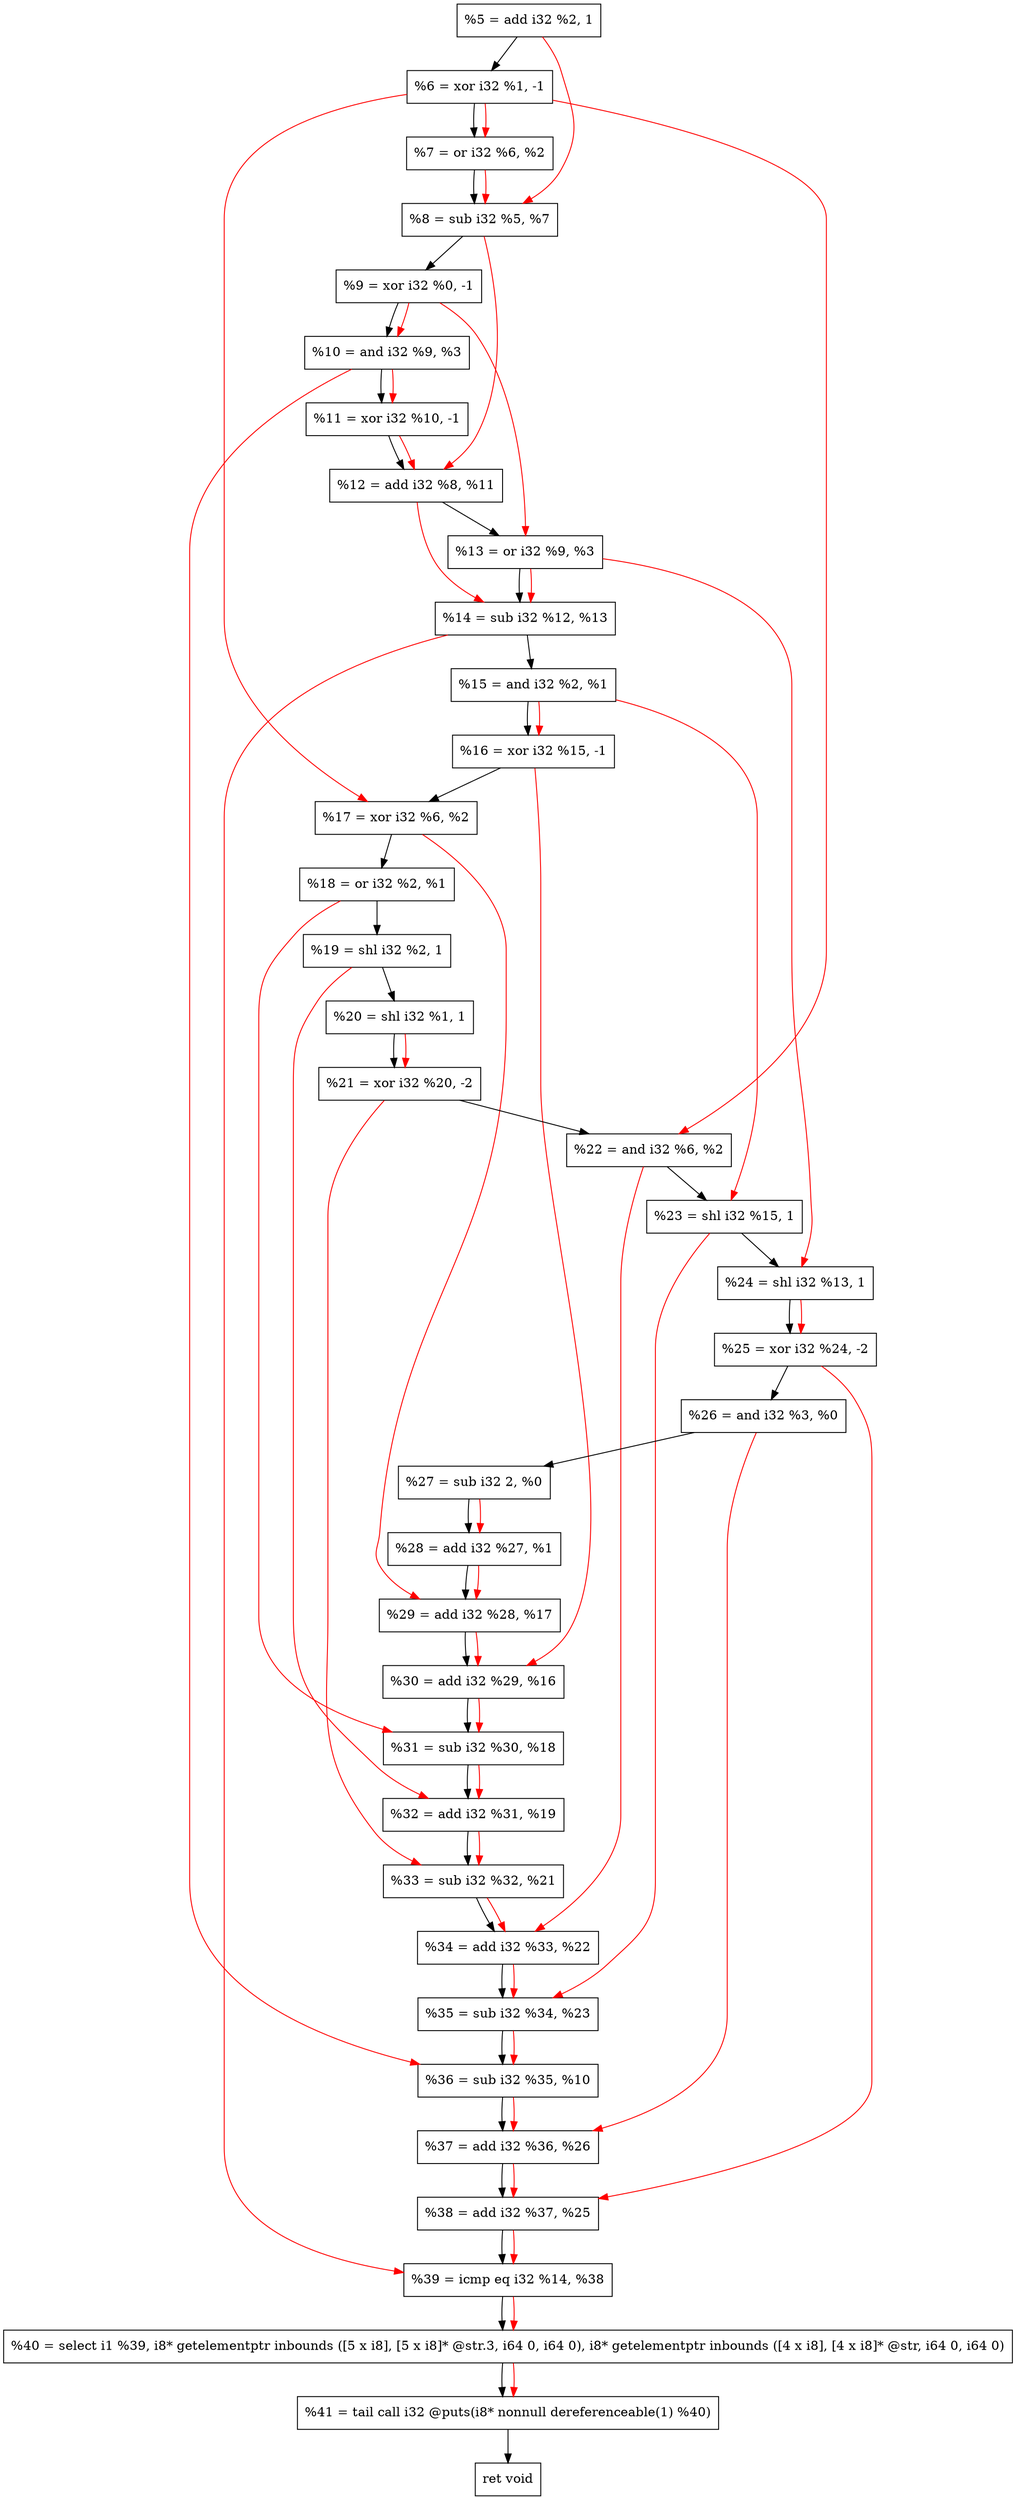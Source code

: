 digraph "DFG for'crackme' function" {
	Node0x1add030[shape=record, label="  %5 = add i32 %2, 1"];
	Node0x1add0d0[shape=record, label="  %6 = xor i32 %1, -1"];
	Node0x1add140[shape=record, label="  %7 = or i32 %6, %2"];
	Node0x1add1b0[shape=record, label="  %8 = sub i32 %5, %7"];
	Node0x1add220[shape=record, label="  %9 = xor i32 %0, -1"];
	Node0x1add290[shape=record, label="  %10 = and i32 %9, %3"];
	Node0x1add300[shape=record, label="  %11 = xor i32 %10, -1"];
	Node0x1add370[shape=record, label="  %12 = add i32 %8, %11"];
	Node0x1add3e0[shape=record, label="  %13 = or i32 %9, %3"];
	Node0x1add450[shape=record, label="  %14 = sub i32 %12, %13"];
	Node0x1add4c0[shape=record, label="  %15 = and i32 %2, %1"];
	Node0x1add530[shape=record, label="  %16 = xor i32 %15, -1"];
	Node0x1add5a0[shape=record, label="  %17 = xor i32 %6, %2"];
	Node0x1add610[shape=record, label="  %18 = or i32 %2, %1"];
	Node0x1add680[shape=record, label="  %19 = shl i32 %2, 1"];
	Node0x1add6f0[shape=record, label="  %20 = shl i32 %1, 1"];
	Node0x1add790[shape=record, label="  %21 = xor i32 %20, -2"];
	Node0x1add800[shape=record, label="  %22 = and i32 %6, %2"];
	Node0x1add870[shape=record, label="  %23 = shl i32 %15, 1"];
	Node0x1add8e0[shape=record, label="  %24 = shl i32 %13, 1"];
	Node0x1add950[shape=record, label="  %25 = xor i32 %24, -2"];
	Node0x1add9c0[shape=record, label="  %26 = and i32 %3, %0"];
	Node0x1adda60[shape=record, label="  %27 = sub i32 2, %0"];
	Node0x1addad0[shape=record, label="  %28 = add i32 %27, %1"];
	Node0x1addb40[shape=record, label="  %29 = add i32 %28, %17"];
	Node0x1addbb0[shape=record, label="  %30 = add i32 %29, %16"];
	Node0x1addc20[shape=record, label="  %31 = sub i32 %30, %18"];
	Node0x1addc90[shape=record, label="  %32 = add i32 %31, %19"];
	Node0x1addf10[shape=record, label="  %33 = sub i32 %32, %21"];
	Node0x1addf80[shape=record, label="  %34 = add i32 %33, %22"];
	Node0x1addff0[shape=record, label="  %35 = sub i32 %34, %23"];
	Node0x1ade060[shape=record, label="  %36 = sub i32 %35, %10"];
	Node0x1ade0d0[shape=record, label="  %37 = add i32 %36, %26"];
	Node0x1ade140[shape=record, label="  %38 = add i32 %37, %25"];
	Node0x1ade1b0[shape=record, label="  %39 = icmp eq i32 %14, %38"];
	Node0x1a7d268[shape=record, label="  %40 = select i1 %39, i8* getelementptr inbounds ([5 x i8], [5 x i8]* @str.3, i64 0, i64 0), i8* getelementptr inbounds ([4 x i8], [4 x i8]* @str, i64 0, i64 0)"];
	Node0x1ade650[shape=record, label="  %41 = tail call i32 @puts(i8* nonnull dereferenceable(1) %40)"];
	Node0x1ade6a0[shape=record, label="  ret void"];
	Node0x1add030 -> Node0x1add0d0;
	Node0x1add0d0 -> Node0x1add140;
	Node0x1add140 -> Node0x1add1b0;
	Node0x1add1b0 -> Node0x1add220;
	Node0x1add220 -> Node0x1add290;
	Node0x1add290 -> Node0x1add300;
	Node0x1add300 -> Node0x1add370;
	Node0x1add370 -> Node0x1add3e0;
	Node0x1add3e0 -> Node0x1add450;
	Node0x1add450 -> Node0x1add4c0;
	Node0x1add4c0 -> Node0x1add530;
	Node0x1add530 -> Node0x1add5a0;
	Node0x1add5a0 -> Node0x1add610;
	Node0x1add610 -> Node0x1add680;
	Node0x1add680 -> Node0x1add6f0;
	Node0x1add6f0 -> Node0x1add790;
	Node0x1add790 -> Node0x1add800;
	Node0x1add800 -> Node0x1add870;
	Node0x1add870 -> Node0x1add8e0;
	Node0x1add8e0 -> Node0x1add950;
	Node0x1add950 -> Node0x1add9c0;
	Node0x1add9c0 -> Node0x1adda60;
	Node0x1adda60 -> Node0x1addad0;
	Node0x1addad0 -> Node0x1addb40;
	Node0x1addb40 -> Node0x1addbb0;
	Node0x1addbb0 -> Node0x1addc20;
	Node0x1addc20 -> Node0x1addc90;
	Node0x1addc90 -> Node0x1addf10;
	Node0x1addf10 -> Node0x1addf80;
	Node0x1addf80 -> Node0x1addff0;
	Node0x1addff0 -> Node0x1ade060;
	Node0x1ade060 -> Node0x1ade0d0;
	Node0x1ade0d0 -> Node0x1ade140;
	Node0x1ade140 -> Node0x1ade1b0;
	Node0x1ade1b0 -> Node0x1a7d268;
	Node0x1a7d268 -> Node0x1ade650;
	Node0x1ade650 -> Node0x1ade6a0;
edge [color=red]
	Node0x1add0d0 -> Node0x1add140;
	Node0x1add030 -> Node0x1add1b0;
	Node0x1add140 -> Node0x1add1b0;
	Node0x1add220 -> Node0x1add290;
	Node0x1add290 -> Node0x1add300;
	Node0x1add1b0 -> Node0x1add370;
	Node0x1add300 -> Node0x1add370;
	Node0x1add220 -> Node0x1add3e0;
	Node0x1add370 -> Node0x1add450;
	Node0x1add3e0 -> Node0x1add450;
	Node0x1add4c0 -> Node0x1add530;
	Node0x1add0d0 -> Node0x1add5a0;
	Node0x1add6f0 -> Node0x1add790;
	Node0x1add0d0 -> Node0x1add800;
	Node0x1add4c0 -> Node0x1add870;
	Node0x1add3e0 -> Node0x1add8e0;
	Node0x1add8e0 -> Node0x1add950;
	Node0x1adda60 -> Node0x1addad0;
	Node0x1addad0 -> Node0x1addb40;
	Node0x1add5a0 -> Node0x1addb40;
	Node0x1addb40 -> Node0x1addbb0;
	Node0x1add530 -> Node0x1addbb0;
	Node0x1addbb0 -> Node0x1addc20;
	Node0x1add610 -> Node0x1addc20;
	Node0x1addc20 -> Node0x1addc90;
	Node0x1add680 -> Node0x1addc90;
	Node0x1addc90 -> Node0x1addf10;
	Node0x1add790 -> Node0x1addf10;
	Node0x1addf10 -> Node0x1addf80;
	Node0x1add800 -> Node0x1addf80;
	Node0x1addf80 -> Node0x1addff0;
	Node0x1add870 -> Node0x1addff0;
	Node0x1addff0 -> Node0x1ade060;
	Node0x1add290 -> Node0x1ade060;
	Node0x1ade060 -> Node0x1ade0d0;
	Node0x1add9c0 -> Node0x1ade0d0;
	Node0x1ade0d0 -> Node0x1ade140;
	Node0x1add950 -> Node0x1ade140;
	Node0x1add450 -> Node0x1ade1b0;
	Node0x1ade140 -> Node0x1ade1b0;
	Node0x1ade1b0 -> Node0x1a7d268;
	Node0x1a7d268 -> Node0x1ade650;
}

